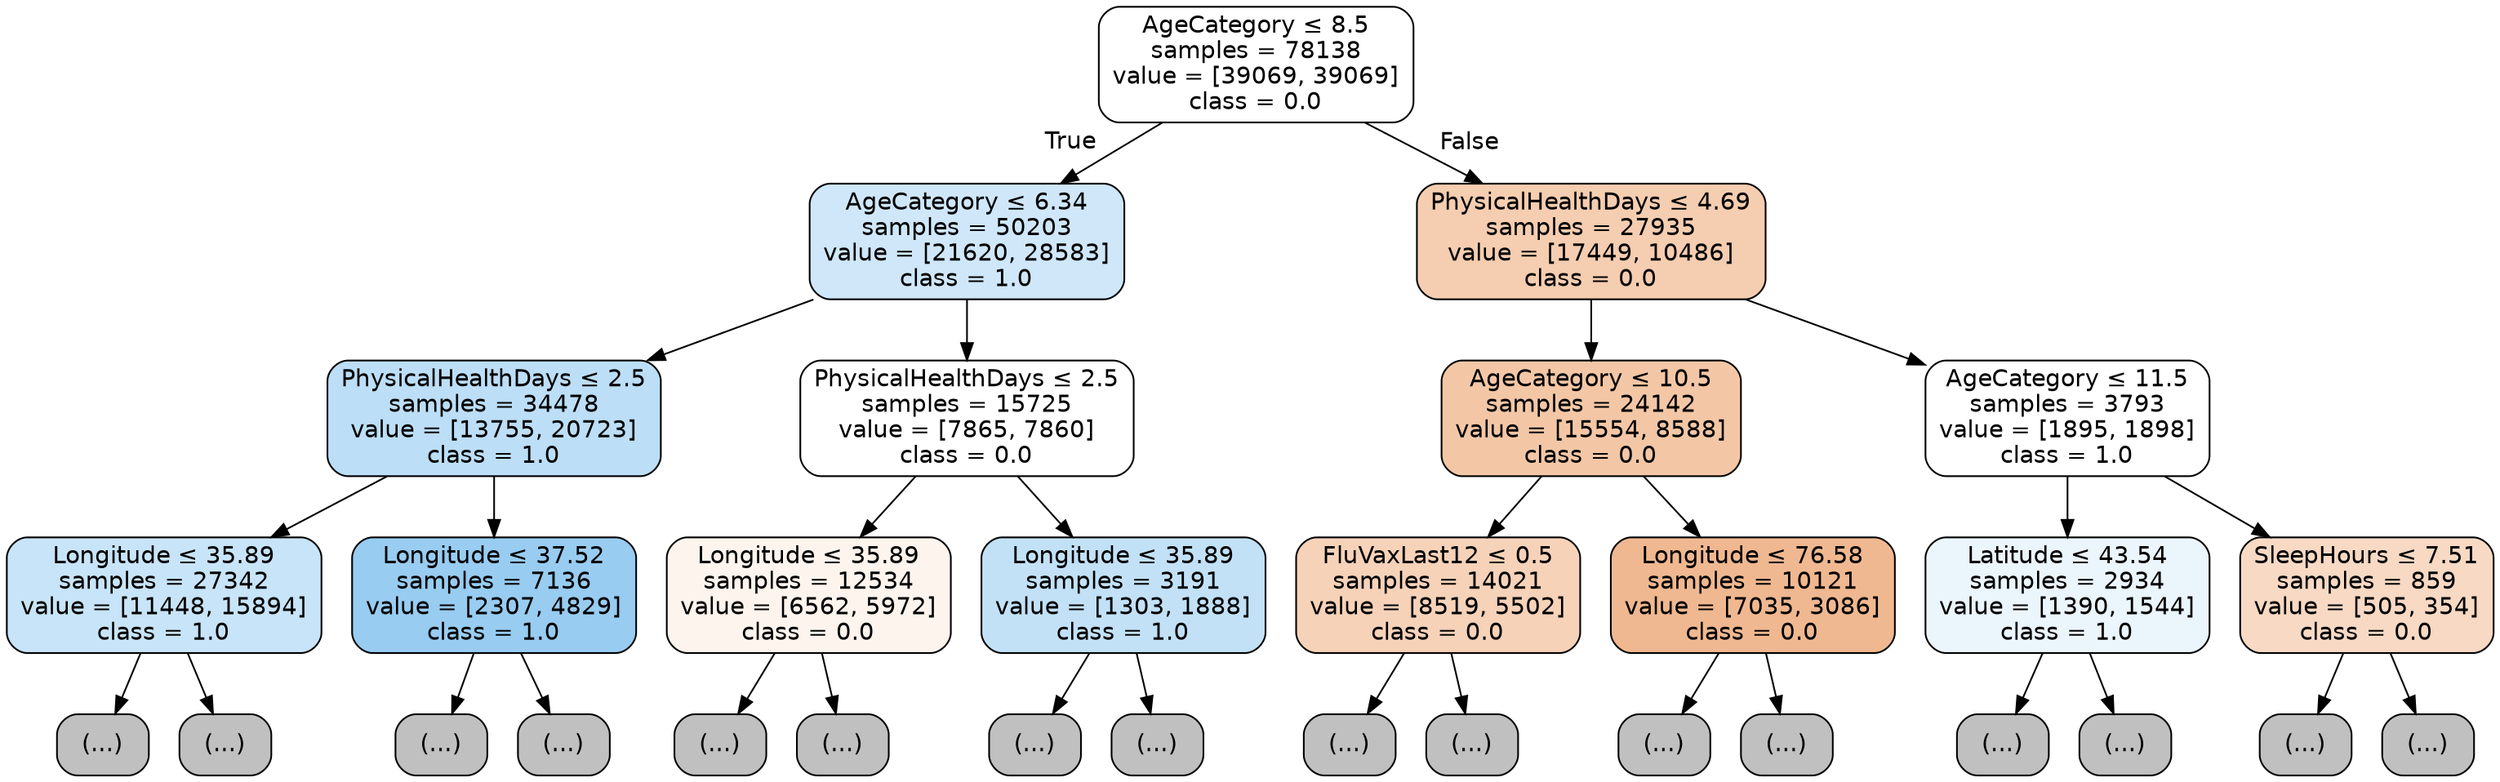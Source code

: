 digraph Tree {
node [shape=box, style="filled, rounded", color="black", fontname="helvetica"] ;
edge [fontname="helvetica"] ;
0 [label=<AgeCategory &le; 8.5<br/>samples = 78138<br/>value = [39069, 39069]<br/>class = 0.0>, fillcolor="#ffffff"] ;
1 [label=<AgeCategory &le; 6.34<br/>samples = 50203<br/>value = [21620, 28583]<br/>class = 1.0>, fillcolor="#cfe7f9"] ;
0 -> 1 [labeldistance=2.5, labelangle=45, headlabel="True"] ;
2 [label=<PhysicalHealthDays &le; 2.5<br/>samples = 34478<br/>value = [13755, 20723]<br/>class = 1.0>, fillcolor="#bcdef6"] ;
1 -> 2 ;
3 [label=<Longitude &le; 35.89<br/>samples = 27342<br/>value = [11448, 15894]<br/>class = 1.0>, fillcolor="#c8e4f8"] ;
2 -> 3 ;
4 [label="(...)", fillcolor="#C0C0C0"] ;
3 -> 4 ;
1287 [label="(...)", fillcolor="#C0C0C0"] ;
3 -> 1287 ;
12184 [label=<Longitude &le; 37.52<br/>samples = 7136<br/>value = [2307, 4829]<br/>class = 1.0>, fillcolor="#98ccf1"] ;
2 -> 12184 ;
12185 [label="(...)", fillcolor="#C0C0C0"] ;
12184 -> 12185 ;
12726 [label="(...)", fillcolor="#C0C0C0"] ;
12184 -> 12726 ;
15831 [label=<PhysicalHealthDays &le; 2.5<br/>samples = 15725<br/>value = [7865, 7860]<br/>class = 0.0>, fillcolor="#ffffff"] ;
1 -> 15831 ;
15832 [label=<Longitude &le; 35.89<br/>samples = 12534<br/>value = [6562, 5972]<br/>class = 0.0>, fillcolor="#fdf4ed"] ;
15831 -> 15832 ;
15833 [label="(...)", fillcolor="#C0C0C0"] ;
15832 -> 15833 ;
16396 [label="(...)", fillcolor="#C0C0C0"] ;
15832 -> 16396 ;
22067 [label=<Longitude &le; 35.89<br/>samples = 3191<br/>value = [1303, 1888]<br/>class = 1.0>, fillcolor="#c2e1f7"] ;
15831 -> 22067 ;
22068 [label="(...)", fillcolor="#C0C0C0"] ;
22067 -> 22068 ;
22191 [label="(...)", fillcolor="#C0C0C0"] ;
22067 -> 22191 ;
23746 [label=<PhysicalHealthDays &le; 4.69<br/>samples = 27935<br/>value = [17449, 10486]<br/>class = 0.0>, fillcolor="#f5cdb0"] ;
0 -> 23746 [labeldistance=2.5, labelangle=-45, headlabel="False"] ;
23747 [label=<AgeCategory &le; 10.5<br/>samples = 24142<br/>value = [15554, 8588]<br/>class = 0.0>, fillcolor="#f3c7a6"] ;
23746 -> 23747 ;
23748 [label=<FluVaxLast12 &le; 0.5<br/>samples = 14021<br/>value = [8519, 5502]<br/>class = 0.0>, fillcolor="#f6d2b9"] ;
23747 -> 23748 ;
23749 [label="(...)", fillcolor="#C0C0C0"] ;
23748 -> 23749 ;
26022 [label="(...)", fillcolor="#C0C0C0"] ;
23748 -> 26022 ;
30337 [label=<Longitude &le; 76.58<br/>samples = 10121<br/>value = [7035, 3086]<br/>class = 0.0>, fillcolor="#f0b890"] ;
23747 -> 30337 ;
30338 [label="(...)", fillcolor="#C0C0C0"] ;
30337 -> 30338 ;
34075 [label="(...)", fillcolor="#C0C0C0"] ;
30337 -> 34075 ;
35462 [label=<AgeCategory &le; 11.5<br/>samples = 3793<br/>value = [1895, 1898]<br/>class = 1.0>, fillcolor="#ffffff"] ;
23746 -> 35462 ;
35463 [label=<Latitude &le; 43.54<br/>samples = 2934<br/>value = [1390, 1544]<br/>class = 1.0>, fillcolor="#ebf5fc"] ;
35462 -> 35463 ;
35464 [label="(...)", fillcolor="#C0C0C0"] ;
35463 -> 35464 ;
36577 [label="(...)", fillcolor="#C0C0C0"] ;
35463 -> 36577 ;
37126 [label=<SleepHours &le; 7.51<br/>samples = 859<br/>value = [505, 354]<br/>class = 0.0>, fillcolor="#f7d9c4"] ;
35462 -> 37126 ;
37127 [label="(...)", fillcolor="#C0C0C0"] ;
37126 -> 37127 ;
37364 [label="(...)", fillcolor="#C0C0C0"] ;
37126 -> 37364 ;
}